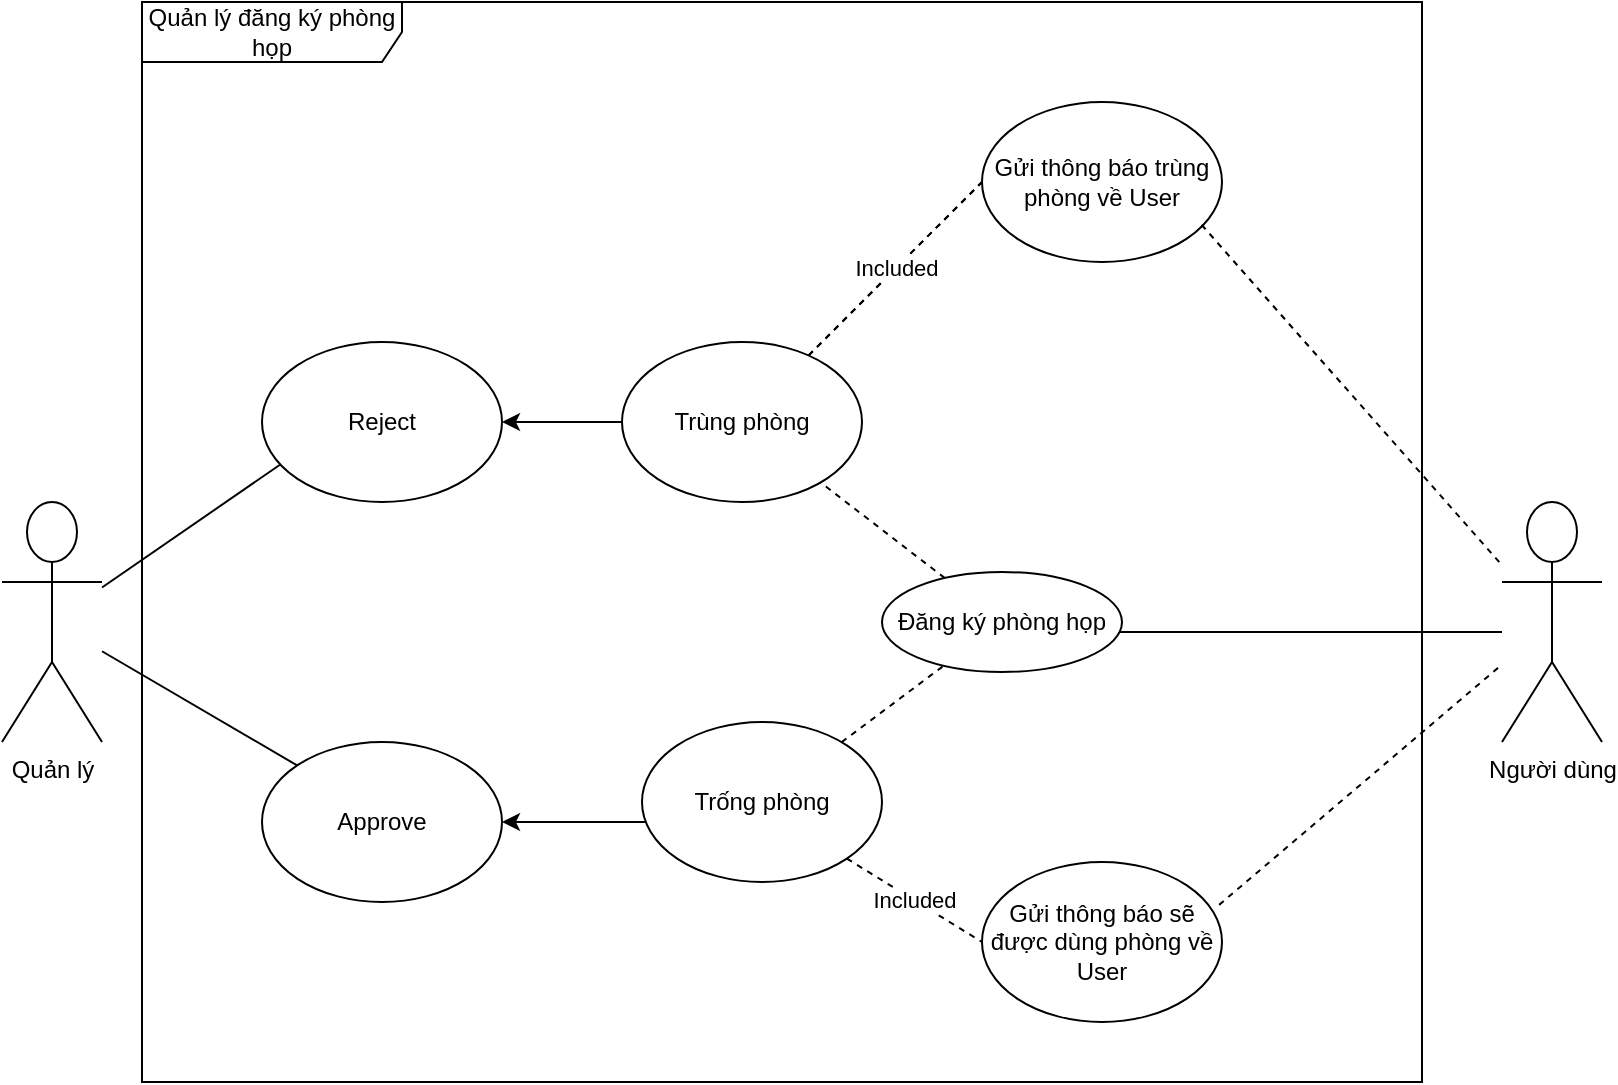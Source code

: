 <mxfile version="17.1.3" type="device"><diagram id="iOv5yiuz3GrusbUeVeHW" name="Page-1"><mxGraphModel dx="996" dy="620" grid="1" gridSize="10" guides="1" tooltips="1" connect="1" arrows="1" fold="1" page="1" pageScale="1" pageWidth="850" pageHeight="1100" math="0" shadow="0"><root><mxCell id="0"/><mxCell id="1" parent="0"/><mxCell id="bDqJT0m2EzavuI_wUM8E-37" value="Quản lý đăng ký phòng họp" style="shape=umlFrame;whiteSpace=wrap;html=1;gradientColor=#ffffff;width=130;height=30;" vertex="1" parent="1"><mxGeometry x="90" y="30" width="640" height="540" as="geometry"/></mxCell><mxCell id="hX5MUTHM7RuPERM_CCS2-1" value="Quản lý&lt;br&gt;" style="shape=umlActor;verticalLabelPosition=bottom;verticalAlign=top;html=1;outlineConnect=0;" parent="1" vertex="1"><mxGeometry x="20" y="280" width="50" height="120" as="geometry"/></mxCell><mxCell id="hX5MUTHM7RuPERM_CCS2-2" value="Người dùng" style="shape=umlActor;verticalLabelPosition=bottom;verticalAlign=top;html=1;outlineConnect=0;" parent="1" vertex="1"><mxGeometry x="770" y="280" width="50" height="120" as="geometry"/></mxCell><mxCell id="bDqJT0m2EzavuI_wUM8E-16" style="edgeStyle=orthogonalEdgeStyle;rounded=0;orthogonalLoop=1;jettySize=auto;html=1;endArrow=none;endFill=0;" edge="1" parent="1" source="bDqJT0m2EzavuI_wUM8E-3" target="hX5MUTHM7RuPERM_CCS2-2"><mxGeometry relative="1" as="geometry"><Array as="points"><mxPoint x="710" y="345"/><mxPoint x="710" y="345"/></Array></mxGeometry></mxCell><mxCell id="bDqJT0m2EzavuI_wUM8E-3" value="Đăng ký phòng họp" style="ellipse;whiteSpace=wrap;html=1;gradientColor=#ffffff;" vertex="1" parent="1"><mxGeometry x="460" y="315" width="120" height="50" as="geometry"/></mxCell><mxCell id="bDqJT0m2EzavuI_wUM8E-31" style="edgeStyle=orthogonalEdgeStyle;rounded=0;orthogonalLoop=1;jettySize=auto;html=1;endArrow=classic;endFill=1;" edge="1" parent="1" source="bDqJT0m2EzavuI_wUM8E-22" target="bDqJT0m2EzavuI_wUM8E-27"><mxGeometry relative="1" as="geometry"/></mxCell><mxCell id="bDqJT0m2EzavuI_wUM8E-22" value="Trùng phòng" style="ellipse;whiteSpace=wrap;html=1;gradientColor=#ffffff;" vertex="1" parent="1"><mxGeometry x="330" y="200" width="120" height="80" as="geometry"/></mxCell><mxCell id="bDqJT0m2EzavuI_wUM8E-23" value="" style="endArrow=none;dashed=1;html=1;rounded=0;" edge="1" parent="1" source="bDqJT0m2EzavuI_wUM8E-3" target="bDqJT0m2EzavuI_wUM8E-22"><mxGeometry width="50" height="50" relative="1" as="geometry"><mxPoint x="400" y="320" as="sourcePoint"/><mxPoint x="430" y="250" as="targetPoint"/></mxGeometry></mxCell><mxCell id="bDqJT0m2EzavuI_wUM8E-32" style="edgeStyle=orthogonalEdgeStyle;rounded=0;orthogonalLoop=1;jettySize=auto;html=1;endArrow=classic;endFill=1;" edge="1" parent="1" source="bDqJT0m2EzavuI_wUM8E-24" target="bDqJT0m2EzavuI_wUM8E-28"><mxGeometry relative="1" as="geometry"><Array as="points"><mxPoint x="330" y="440"/><mxPoint x="330" y="440"/></Array></mxGeometry></mxCell><mxCell id="bDqJT0m2EzavuI_wUM8E-24" value="Trống phòng" style="ellipse;whiteSpace=wrap;html=1;gradientColor=#ffffff;" vertex="1" parent="1"><mxGeometry x="340" y="390" width="120" height="80" as="geometry"/></mxCell><mxCell id="bDqJT0m2EzavuI_wUM8E-26" value="" style="endArrow=none;dashed=1;html=1;rounded=0;" edge="1" parent="1" source="bDqJT0m2EzavuI_wUM8E-24" target="bDqJT0m2EzavuI_wUM8E-3"><mxGeometry width="50" height="50" relative="1" as="geometry"><mxPoint x="490" y="440" as="sourcePoint"/><mxPoint x="540" y="390" as="targetPoint"/></mxGeometry></mxCell><mxCell id="bDqJT0m2EzavuI_wUM8E-27" value="Reject" style="ellipse;whiteSpace=wrap;html=1;gradientColor=#ffffff;" vertex="1" parent="1"><mxGeometry x="150" y="200" width="120" height="80" as="geometry"/></mxCell><mxCell id="bDqJT0m2EzavuI_wUM8E-28" value="Approve" style="ellipse;whiteSpace=wrap;html=1;gradientColor=#ffffff;" vertex="1" parent="1"><mxGeometry x="150" y="400" width="120" height="80" as="geometry"/></mxCell><mxCell id="bDqJT0m2EzavuI_wUM8E-29" value="Included" style="endArrow=none;dashed=1;html=1;rounded=0;entryX=0;entryY=0.5;entryDx=0;entryDy=0;" edge="1" parent="1" source="bDqJT0m2EzavuI_wUM8E-22" target="bDqJT0m2EzavuI_wUM8E-30"><mxGeometry width="50" height="50" relative="1" as="geometry"><mxPoint x="520" y="150" as="sourcePoint"/><mxPoint x="570" y="100" as="targetPoint"/></mxGeometry></mxCell><mxCell id="bDqJT0m2EzavuI_wUM8E-30" value="Gửi thông báo trùng phòng về User" style="ellipse;whiteSpace=wrap;html=1;gradientColor=#ffffff;" vertex="1" parent="1"><mxGeometry x="510" y="80" width="120" height="80" as="geometry"/></mxCell><mxCell id="bDqJT0m2EzavuI_wUM8E-35" value="" style="endArrow=none;html=1;rounded=0;entryX=0.075;entryY=0.767;entryDx=0;entryDy=0;entryPerimeter=0;" edge="1" parent="1" source="hX5MUTHM7RuPERM_CCS2-1" target="bDqJT0m2EzavuI_wUM8E-27"><mxGeometry width="50" height="50" relative="1" as="geometry"><mxPoint x="120" y="340" as="sourcePoint"/><mxPoint x="170" y="290" as="targetPoint"/></mxGeometry></mxCell><mxCell id="bDqJT0m2EzavuI_wUM8E-36" value="" style="endArrow=none;html=1;rounded=0;entryX=0;entryY=0;entryDx=0;entryDy=0;" edge="1" parent="1" source="hX5MUTHM7RuPERM_CCS2-1" target="bDqJT0m2EzavuI_wUM8E-28"><mxGeometry width="50" height="50" relative="1" as="geometry"><mxPoint x="150" y="400" as="sourcePoint"/><mxPoint x="200" y="350" as="targetPoint"/></mxGeometry></mxCell><mxCell id="bDqJT0m2EzavuI_wUM8E-38" value="Included" style="endArrow=none;dashed=1;html=1;rounded=0;entryX=0;entryY=0.5;entryDx=0;entryDy=0;" edge="1" parent="1" source="bDqJT0m2EzavuI_wUM8E-22" target="bDqJT0m2EzavuI_wUM8E-30"><mxGeometry width="50" height="50" relative="1" as="geometry"><mxPoint x="423.282" y="206.718" as="sourcePoint"/><mxPoint x="510" y="120" as="targetPoint"/><Array as="points"><mxPoint x="480" y="150"/></Array></mxGeometry></mxCell><mxCell id="bDqJT0m2EzavuI_wUM8E-42" value="Gửi thông báo sẽ được dùng phòng về User" style="ellipse;whiteSpace=wrap;html=1;gradientColor=#ffffff;" vertex="1" parent="1"><mxGeometry x="510" y="460" width="120" height="80" as="geometry"/></mxCell><mxCell id="bDqJT0m2EzavuI_wUM8E-43" value="Included" style="endArrow=none;dashed=1;html=1;rounded=0;entryX=0;entryY=0.5;entryDx=0;entryDy=0;exitX=1;exitY=1;exitDx=0;exitDy=0;" edge="1" parent="1" source="bDqJT0m2EzavuI_wUM8E-24" target="bDqJT0m2EzavuI_wUM8E-42"><mxGeometry width="50" height="50" relative="1" as="geometry"><mxPoint x="433.282" y="216.718" as="sourcePoint"/><mxPoint x="520" y="130" as="targetPoint"/><Array as="points"/></mxGeometry></mxCell><mxCell id="bDqJT0m2EzavuI_wUM8E-44" value="" style="endArrow=none;dashed=1;html=1;rounded=0;exitX=0.988;exitY=0.268;exitDx=0;exitDy=0;exitPerimeter=0;" edge="1" parent="1" source="bDqJT0m2EzavuI_wUM8E-42" target="hX5MUTHM7RuPERM_CCS2-2"><mxGeometry width="50" height="50" relative="1" as="geometry"><mxPoint x="610" y="480" as="sourcePoint"/><mxPoint x="660" y="430" as="targetPoint"/></mxGeometry></mxCell><mxCell id="bDqJT0m2EzavuI_wUM8E-45" value="" style="endArrow=none;dashed=1;html=1;rounded=0;exitX=0.915;exitY=0.767;exitDx=0;exitDy=0;exitPerimeter=0;" edge="1" parent="1" source="bDqJT0m2EzavuI_wUM8E-30" target="hX5MUTHM7RuPERM_CCS2-2"><mxGeometry width="50" height="50" relative="1" as="geometry"><mxPoint x="530" y="270" as="sourcePoint"/><mxPoint x="580" y="220" as="targetPoint"/></mxGeometry></mxCell></root></mxGraphModel></diagram></mxfile>